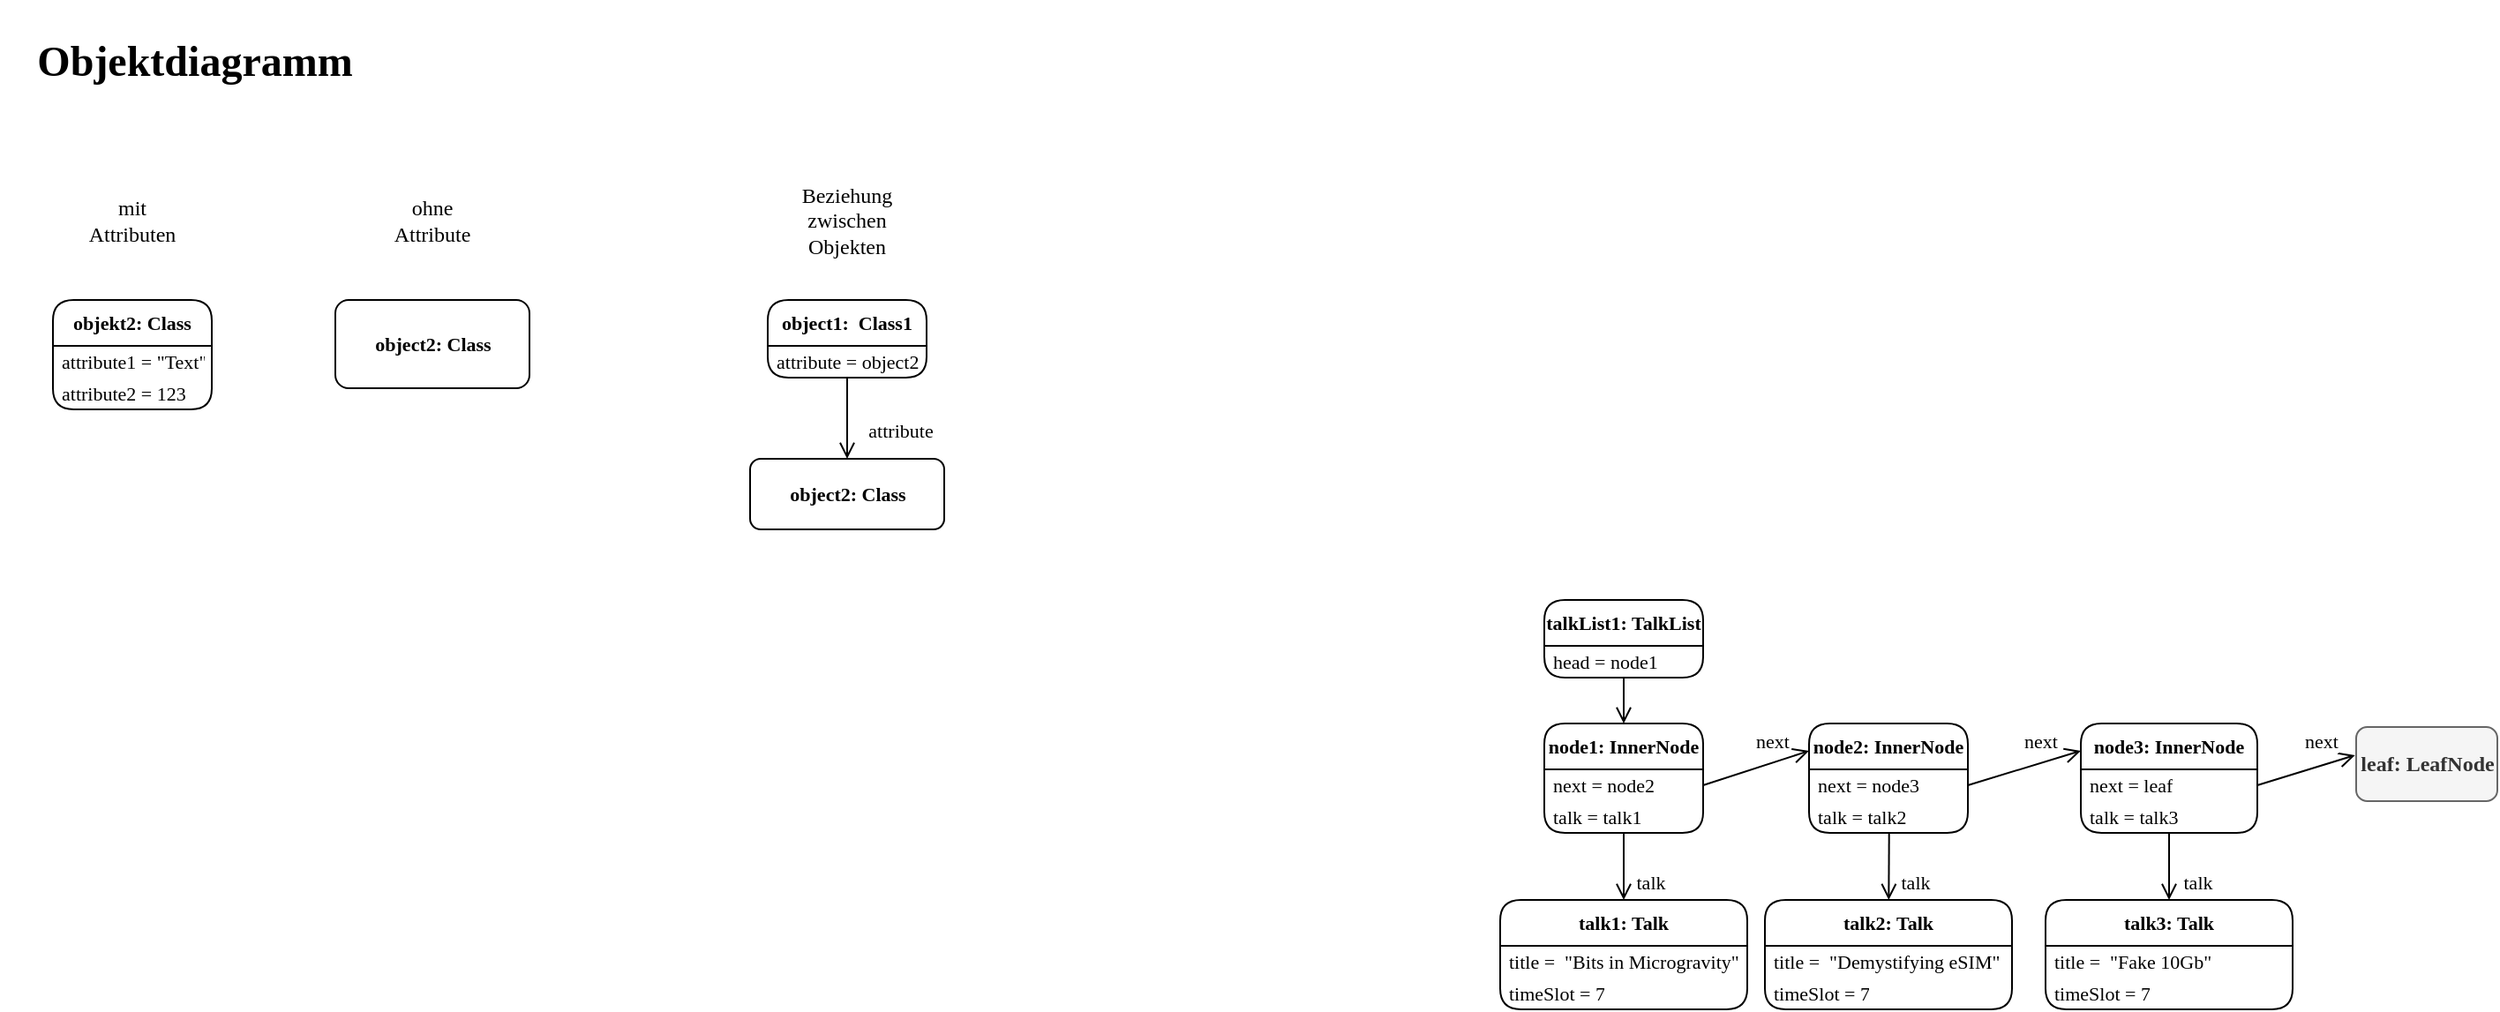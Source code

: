 <mxfile>
    <diagram id="rLTFirSggqk5s6QhS6uG" name="Page-1">
        <mxGraphModel dx="2528" dy="876" grid="1" gridSize="10" guides="1" tooltips="1" connect="1" arrows="1" fold="1" page="1" pageScale="1" pageWidth="827" pageHeight="1169" math="0" shadow="0">
            <root>
                <mxCell id="0"/>
                <mxCell id="1" parent="0"/>
                <mxCell id="91" value="leaf: LeafNode" style="html=1;rounded=1;fontFamily=Alegreya Sans;fontSource=https%3A%2F%2Ffonts.googleapis.com%2Fcss%3Ffamily%3DAlegreya%2BSans;fontStyle=1;fillColor=#f5f5f5;strokeColor=#666666;fontColor=#333333;" vertex="1" parent="1">
                    <mxGeometry x="545" y="442" width="80" height="42" as="geometry"/>
                </mxCell>
                <mxCell id="92" value="node1: InnerNode" style="swimlane;fontStyle=1;align=center;verticalAlign=top;childLayout=stackLayout;horizontal=1;startSize=26;horizontalStack=0;resizeParent=1;resizeParentMax=0;resizeLast=0;collapsible=1;marginBottom=0;fontFamily=Alegreya Sans;fontSize=11;rounded=1;gradientColor=none;swimlaneFillColor=none;fontSource=https%3A%2F%2Ffonts.googleapis.com%2Fcss%3Ffamily%3DAlegreya%2BSans;connectable=1;resizable=1;" vertex="1" parent="1">
                    <mxGeometry x="85" y="440" width="90" height="62" as="geometry">
                        <mxRectangle x="60" y="120" width="80" height="30" as="alternateBounds"/>
                    </mxGeometry>
                </mxCell>
                <mxCell id="93" value="next = node2" style="text;strokeColor=none;fillColor=none;align=left;verticalAlign=middle;spacingLeft=3;spacingRight=4;overflow=hidden;rotatable=0;points=[[0,0.5],[1,0.5]];portConstraint=eastwest;fontFamily=Alegreya;fontSize=11;fontStyle=0;html=1;imageWidth=24;imageHeight=24;comic=0;imageAspect=0;" vertex="1" parent="92">
                    <mxGeometry y="26" width="90" height="18" as="geometry"/>
                </mxCell>
                <mxCell id="94" value="talk = talk1" style="text;strokeColor=none;fillColor=none;align=left;verticalAlign=middle;spacingLeft=3;spacingRight=4;overflow=hidden;rotatable=0;points=[[0,0.5],[1,0.5]];portConstraint=eastwest;fontFamily=Alegreya;fontSize=11;fontStyle=0;html=1;imageWidth=24;imageHeight=24;comic=0;imageAspect=0;" vertex="1" parent="92">
                    <mxGeometry y="44" width="90" height="18" as="geometry"/>
                </mxCell>
                <mxCell id="95" value="" style="endArrow=open;endFill=1;endSize=7;html=1;fontFamily=Alegreya Sans;fontSource=https%3A%2F%2Ffonts.googleapis.com%2Fcss%3Ffamily%3DAlegreya%2BSans;exitX=1;exitY=0.5;exitDx=0;exitDy=0;entryX=0;entryY=0.25;entryDx=0;entryDy=0;" edge="1" parent="1" source="93" target="97">
                    <mxGeometry width="160" relative="1" as="geometry">
                        <mxPoint x="235" y="610.0" as="sourcePoint"/>
                        <mxPoint x="245" y="451" as="targetPoint"/>
                    </mxGeometry>
                </mxCell>
                <mxCell id="96" value="&lt;font data-font-src=&quot;https://fonts.googleapis.com/css?family=Alegreya&quot; face=&quot;Alegreya&quot;&gt;next&lt;/font&gt;" style="edgeLabel;html=1;align=center;verticalAlign=middle;resizable=0;points=[];" vertex="1" connectable="0" parent="95">
                    <mxGeometry x="0.268" y="1" relative="1" as="geometry">
                        <mxPoint x="1" y="-12" as="offset"/>
                    </mxGeometry>
                </mxCell>
                <mxCell id="97" value="node2: InnerNode" style="swimlane;fontStyle=1;align=center;verticalAlign=top;childLayout=stackLayout;horizontal=1;startSize=26;horizontalStack=0;resizeParent=1;resizeParentMax=0;resizeLast=0;collapsible=1;marginBottom=0;fontFamily=Alegreya Sans;fontSize=11;rounded=1;gradientColor=none;swimlaneFillColor=none;fontSource=https%3A%2F%2Ffonts.googleapis.com%2Fcss%3Ffamily%3DAlegreya%2BSans;connectable=1;resizable=1;" vertex="1" parent="1">
                    <mxGeometry x="235" y="440" width="90" height="62" as="geometry">
                        <mxRectangle x="170" y="120" width="80" height="30" as="alternateBounds"/>
                    </mxGeometry>
                </mxCell>
                <mxCell id="98" value="next = node3" style="text;strokeColor=none;fillColor=none;align=left;verticalAlign=middle;spacingLeft=3;spacingRight=4;overflow=hidden;rotatable=0;points=[[0,0.5],[1,0.5]];portConstraint=eastwest;fontFamily=Alegreya;fontSize=11;fontStyle=0;html=1;imageWidth=24;imageHeight=24;comic=0;imageAspect=0;" vertex="1" parent="97">
                    <mxGeometry y="26" width="90" height="18" as="geometry"/>
                </mxCell>
                <mxCell id="99" value="talk = talk2" style="text;strokeColor=none;fillColor=none;align=left;verticalAlign=middle;spacingLeft=3;spacingRight=4;overflow=hidden;rotatable=0;points=[[0,0.5],[1,0.5]];portConstraint=eastwest;fontFamily=Alegreya;fontSize=11;fontStyle=0;html=1;imageWidth=24;imageHeight=24;comic=0;imageAspect=0;" vertex="1" parent="97">
                    <mxGeometry y="44" width="90" height="18" as="geometry"/>
                </mxCell>
                <mxCell id="100" value="node3: InnerNode" style="swimlane;fontStyle=1;align=center;verticalAlign=top;childLayout=stackLayout;horizontal=1;startSize=26;horizontalStack=0;resizeParent=1;resizeParentMax=0;resizeLast=0;collapsible=1;marginBottom=0;fontFamily=Alegreya Sans;fontSize=11;rounded=1;gradientColor=none;swimlaneFillColor=none;fontSource=https%3A%2F%2Ffonts.googleapis.com%2Fcss%3Ffamily%3DAlegreya%2BSans;connectable=1;resizable=1;" vertex="1" parent="1">
                    <mxGeometry x="389" y="440" width="100" height="62" as="geometry">
                        <mxRectangle x="280" y="120" width="80" height="30" as="alternateBounds"/>
                    </mxGeometry>
                </mxCell>
                <mxCell id="101" value="next = leaf" style="text;strokeColor=none;fillColor=none;align=left;verticalAlign=middle;spacingLeft=3;spacingRight=4;overflow=hidden;rotatable=0;points=[[0,0.5],[1,0.5]];portConstraint=eastwest;fontFamily=Alegreya;fontSize=11;fontStyle=0;html=1;imageWidth=24;imageHeight=24;comic=0;imageAspect=0;" vertex="1" parent="100">
                    <mxGeometry y="26" width="100" height="18" as="geometry"/>
                </mxCell>
                <mxCell id="102" value="talk = talk3" style="text;strokeColor=none;fillColor=none;align=left;verticalAlign=middle;spacingLeft=3;spacingRight=4;overflow=hidden;rotatable=0;points=[[0,0.5],[1,0.5]];portConstraint=eastwest;fontFamily=Alegreya;fontSize=11;fontStyle=0;html=1;imageWidth=24;imageHeight=24;comic=0;imageAspect=0;" vertex="1" parent="100">
                    <mxGeometry y="44" width="100" height="18" as="geometry"/>
                </mxCell>
                <mxCell id="103" value="" style="endArrow=open;endFill=1;endSize=7;html=1;fontFamily=Alegreya Sans;fontSource=https%3A%2F%2Ffonts.googleapis.com%2Fcss%3Ffamily%3DAlegreya%2BSans;exitX=1;exitY=0.5;exitDx=0;exitDy=0;entryX=0;entryY=0.25;entryDx=0;entryDy=0;" edge="1" parent="1" source="98" target="100">
                    <mxGeometry width="160" relative="1" as="geometry">
                        <mxPoint x="175" y="485" as="sourcePoint"/>
                        <mxPoint x="205" y="461" as="targetPoint"/>
                    </mxGeometry>
                </mxCell>
                <mxCell id="104" value="next" style="edgeLabel;html=1;align=center;verticalAlign=middle;resizable=0;points=[];fontFamily=Alegreya;" vertex="1" connectable="0" parent="103">
                    <mxGeometry x="0.263" y="1" relative="1" as="geometry">
                        <mxPoint y="-12" as="offset"/>
                    </mxGeometry>
                </mxCell>
                <mxCell id="105" value="next" style="endArrow=open;endFill=1;endSize=7;html=1;fontFamily=Alegreya Sans;fontSource=https%3A%2F%2Ffonts.googleapis.com%2Fcss%3Ffamily%3DAlegreya%2BSans;exitX=1;exitY=0.5;exitDx=0;exitDy=0;entryX=-0.008;entryY=0.381;entryDx=0;entryDy=0;entryPerimeter=0;" edge="1" parent="1" source="101" target="91">
                    <mxGeometry x="0.442" y="13" width="160" relative="1" as="geometry">
                        <mxPoint x="295" y="485" as="sourcePoint"/>
                        <mxPoint x="424.37" y="452.44" as="targetPoint"/>
                        <mxPoint as="offset"/>
                    </mxGeometry>
                </mxCell>
                <mxCell id="106" value="talk" style="endArrow=open;endFill=1;endSize=7;html=1;fontFamily=Alegreya Sans;fontSource=https%3A%2F%2Ffonts.googleapis.com%2Fcss%3Ffamily%3DAlegreya%2BSans;" edge="1" parent="1" source="94" target="112">
                    <mxGeometry x="0.474" y="15" width="160" relative="1" as="geometry">
                        <mxPoint x="95" y="510" as="sourcePoint"/>
                        <mxPoint x="130" y="530" as="targetPoint"/>
                        <mxPoint as="offset"/>
                    </mxGeometry>
                </mxCell>
                <mxCell id="107" value="talk" style="endArrow=open;endFill=1;endSize=7;html=1;fontFamily=Alegreya Sans;fontSource=https%3A%2F%2Ffonts.googleapis.com%2Fcss%3Ffamily%3DAlegreya%2BSans;exitX=0.504;exitY=1.019;exitDx=0;exitDy=0;exitPerimeter=0;" edge="1" parent="1" source="99" target="115">
                    <mxGeometry x="0.465" y="15" width="160" relative="1" as="geometry">
                        <mxPoint x="140" y="512" as="sourcePoint"/>
                        <mxPoint x="240" y="530" as="targetPoint"/>
                        <mxPoint as="offset"/>
                    </mxGeometry>
                </mxCell>
                <mxCell id="108" value="talk" style="endArrow=open;endFill=1;endSize=7;html=1;fontFamily=Alegreya Sans;fontSource=https%3A%2F%2Ffonts.googleapis.com%2Fcss%3Ffamily%3DAlegreya%2BSans;" edge="1" parent="1" source="100" target="118">
                    <mxGeometry x="0.474" y="16" width="160" relative="1" as="geometry">
                        <mxPoint x="150" y="522" as="sourcePoint"/>
                        <mxPoint x="355" y="530" as="targetPoint"/>
                        <mxPoint as="offset"/>
                    </mxGeometry>
                </mxCell>
                <mxCell id="109" value="talkList1: TalkList" style="swimlane;fontStyle=1;align=center;verticalAlign=top;childLayout=stackLayout;horizontal=1;startSize=26;horizontalStack=0;resizeParent=1;resizeParentMax=0;resizeLast=0;collapsible=1;marginBottom=0;fontFamily=Alegreya Sans;fontSize=11;rounded=1;gradientColor=none;swimlaneFillColor=none;fontSource=https%3A%2F%2Ffonts.googleapis.com%2Fcss%3Ffamily%3DAlegreya%2BSans;connectable=1;resizable=1;" vertex="1" parent="1">
                    <mxGeometry x="85" y="370" width="90" height="44" as="geometry">
                        <mxRectangle x="60" y="120" width="80" height="30" as="alternateBounds"/>
                    </mxGeometry>
                </mxCell>
                <mxCell id="110" value="head = node1" style="text;strokeColor=none;fillColor=none;align=left;verticalAlign=middle;spacingLeft=3;spacingRight=4;overflow=hidden;rotatable=0;points=[[0,0.5],[1,0.5]];portConstraint=eastwest;fontFamily=Alegreya;fontSize=11;fontStyle=0;html=1;imageWidth=24;imageHeight=24;comic=0;imageAspect=0;" vertex="1" parent="109">
                    <mxGeometry y="26" width="90" height="18" as="geometry"/>
                </mxCell>
                <mxCell id="111" value="" style="endArrow=open;endFill=1;endSize=7;html=1;fontFamily=Alegreya Sans;fontSource=https%3A%2F%2Ffonts.googleapis.com%2Fcss%3Ffamily%3DAlegreya%2BSans;" edge="1" parent="1" source="109" target="92">
                    <mxGeometry width="160" relative="1" as="geometry">
                        <mxPoint x="140" y="512" as="sourcePoint"/>
                        <mxPoint x="140" y="540" as="targetPoint"/>
                    </mxGeometry>
                </mxCell>
                <mxCell id="112" value="talk1: Talk" style="swimlane;fontStyle=1;align=center;verticalAlign=top;childLayout=stackLayout;horizontal=1;startSize=26;horizontalStack=0;resizeParent=1;resizeParentMax=0;resizeLast=0;collapsible=1;marginBottom=0;fontFamily=Alegreya Sans;fontSize=11;rounded=1;gradientColor=none;swimlaneFillColor=none;fontSource=https%3A%2F%2Ffonts.googleapis.com%2Fcss%3Ffamily%3DAlegreya%2BSans;connectable=1;resizable=1;" vertex="1" parent="1">
                    <mxGeometry x="60" y="540" width="140" height="62" as="geometry">
                        <mxRectangle x="60" y="120" width="80" height="30" as="alternateBounds"/>
                    </mxGeometry>
                </mxCell>
                <mxCell id="113" value="title =&amp;nbsp; &quot;Bits in Microgravity&quot;&lt;span style=&quot;color: rgba(0, 0, 0, 0); font-family: monospace; font-size: 0px;&quot;&gt;%3CmxGraphModel%3E%3Croot%3E%3CmxCell%20id%3D%220%22%2F%3E%3CmxCell%20id%3D%221%22%20parent%3D%220%22%2F%3E%3CmxCell%20id%3D%222%22%20value%3D%22node1%3A%20InnerNode%22%20style%3D%22swimlane%3BfontStyle%3D1%3Balign%3Dcenter%3BverticalAlign%3Dtop%3BchildLayout%3DstackLayout%3Bhorizontal%3D1%3BstartSize%3D26%3BhorizontalStack%3D0%3BresizeParent%3D1%3BresizeParentMax%3D0%3BresizeLast%3D0%3Bcollapsible%3D1%3BmarginBottom%3D0%3BfontFamily%3DAlegreya%20Sans%3BfontSize%3D11%3Brounded%3D1%3BgradientColor%3Dnone%3BswimlaneFillColor%3Dnone%3BfontSource%3Dhttps%253A%252F%252Ffonts.googleapis.com%252Fcss%253Ffamily%253DAlegreya%252BSans%3Bconnectable%3D1%3Bresizable%3D1%3B%22%20vertex%3D%221%22%20parent%3D%221%22%3E%3CmxGeometry%20x%3D%2260%22%20y%3D%22120%22%20width%3D%2290%22%20height%3D%2262%22%20as%3D%22geometry%22%3E%3CmxRectangle%20x%3D%2260%22%20y%3D%22120%22%20width%3D%2280%22%20height%3D%2230%22%20as%3D%22alternateBounds%22%2F%3E%3C%2FmxGeometry%3E%3C%2FmxCell%3E%3CmxCell%20id%3D%223%22%20value%3D%22next%22%20style%3D%22text%3BstrokeColor%3Dnone%3BfillColor%3Dnone%3Balign%3Dleft%3BverticalAlign%3Dmiddle%3BspacingLeft%3D3%3BspacingRight%3D4%3Boverflow%3Dhidden%3Brotatable%3D0%3Bpoints%3D%5B%5B0%2C0.5%5D%2C%5B1%2C0.5%5D%5D%3BportConstraint%3Deastwest%3BfontFamily%3DAlegreya%3BfontSize%3D11%3BfontStyle%3D0%3Bhtml%3D1%3BimageWidth%3D24%3BimageHeight%3D24%3Bcomic%3D0%3BimageAspect%3D0%3B%22%20vertex%3D%221%22%20parent%3D%222%22%3E%3CmxGeometry%20y%3D%2226%22%20width%3D%2290%22%20height%3D%2218%22%20as%3D%22geometry%22%2F%3E%3C%2FmxCell%3E%3CmxCell%20id%3D%224%22%20value%3D%22data%22%20style%3D%22text%3BstrokeColor%3Dnone%3BfillColor%3Dnone%3Balign%3Dleft%3BverticalAlign%3Dmiddle%3BspacingLeft%3D3%3BspacingRight%3D4%3Boverflow%3Dhidden%3Brotatable%3D0%3Bpoints%3D%5B%5B0%2C0.5%5D%2C%5B1%2C0.5%5D%5D%3BportConstraint%3Deastwest%3BfontFamily%3DAlegreya%3BfontSize%3D11%3BfontStyle%3D0%3Bhtml%3D1%3BimageWidth%3D24%3BimageHeight%3D24%3Bcomic%3D0%3BimageAspect%3D0%3B%22%20vertex%3D%221%22%20parent%3D%222%22%3E%3CmxGeometry%20y%3D%2244%22%20width%3D%2290%22%20height%3D%2218%22%20as%3D%22geometry%22%2F%3E%3C%2FmxCell%3E%3C%2Froot%3E%3C%2FmxGraphModel&lt;/span&gt;" style="text;strokeColor=none;fillColor=none;align=left;verticalAlign=middle;spacingLeft=3;spacingRight=4;overflow=hidden;rotatable=0;points=[[0,0.5],[1,0.5]];portConstraint=eastwest;fontFamily=Alegreya;fontSize=11;fontStyle=0;html=1;imageWidth=24;imageHeight=24;comic=0;imageAspect=0;" vertex="1" parent="112">
                    <mxGeometry y="26" width="140" height="18" as="geometry"/>
                </mxCell>
                <mxCell id="114" value="timeSlot = 7" style="text;strokeColor=none;fillColor=none;align=left;verticalAlign=middle;spacingLeft=3;spacingRight=4;overflow=hidden;rotatable=0;points=[[0,0.5],[1,0.5]];portConstraint=eastwest;fontFamily=Alegreya;fontSize=11;fontStyle=0;html=1;imageWidth=24;imageHeight=24;comic=0;imageAspect=0;" vertex="1" parent="112">
                    <mxGeometry y="44" width="140" height="18" as="geometry"/>
                </mxCell>
                <mxCell id="115" value="talk2: Talk" style="swimlane;fontStyle=1;align=center;verticalAlign=top;childLayout=stackLayout;horizontal=1;startSize=26;horizontalStack=0;resizeParent=1;resizeParentMax=0;resizeLast=0;collapsible=1;marginBottom=0;fontFamily=Alegreya Sans;fontSize=11;rounded=1;gradientColor=none;swimlaneFillColor=none;fontSource=https%3A%2F%2Ffonts.googleapis.com%2Fcss%3Ffamily%3DAlegreya%2BSans;connectable=1;resizable=1;" vertex="1" parent="1">
                    <mxGeometry x="210" y="540" width="140" height="62" as="geometry">
                        <mxRectangle x="60" y="120" width="80" height="30" as="alternateBounds"/>
                    </mxGeometry>
                </mxCell>
                <mxCell id="116" value="title =&amp;nbsp; &quot;Demystifying eSIM&quot;&lt;span style=&quot;color: rgba(0, 0, 0, 0); font-family: monospace; font-size: 0px;&quot;&gt;%3CmxGraphModel%3E%3Croot%3E%3CmxCell%20id%3D%220%22%2F%3E%3CmxCell%20id%3D%221%22%20parent%3D%220%22%2F%3E%3CmxCell%20id%3D%222%22%20value%3D%22node1%3A%20InnerNode%22%20style%3D%22swimlane%3BfontStyle%3D1%3Balign%3Dcenter%3BverticalAlign%3Dtop%3BchildLayout%3DstackLayout%3Bhorizontal%3D1%3BstartSize%3D26%3BhorizontalStack%3D0%3BresizeParent%3D1%3BresizeParentMax%3D0%3BresizeLast%3D0%3Bcollapsible%3D1%3BmarginBottom%3D0%3BfontFamily%3DAlegreya%20Sans%3BfontSize%3D11%3Brounded%3D1%3BgradientColor%3Dnone%3BswimlaneFillColor%3Dnone%3BfontSource%3Dhttps%253A%252F%252Ffonts.googleapis.com%252Fcss%253Ffamily%253DAlegreya%252BSans%3Bconnectable%3D1%3Bresizable%3D1%3B%22%20vertex%3D%221%22%20parent%3D%221%22%3E%3CmxGeometry%20x%3D%2260%22%20y%3D%22120%22%20width%3D%2290%22%20height%3D%2262%22%20as%3D%22geometry%22%3E%3CmxRectangle%20x%3D%2260%22%20y%3D%22120%22%20width%3D%2280%22%20height%3D%2230%22%20as%3D%22alternateBounds%22%2F%3E%3C%2FmxGeometry%3E%3C%2FmxCell%3E%3CmxCell%20id%3D%223%22%20value%3D%22next%22%20style%3D%22text%3BstrokeColor%3Dnone%3BfillColor%3Dnone%3Balign%3Dleft%3BverticalAlign%3Dmiddle%3BspacingLeft%3D3%3BspacingRight%3D4%3Boverflow%3Dhidden%3Brotatable%3D0%3Bpoints%3D%5B%5B0%2C0.5%5D%2C%5B1%2C0.5%5D%5D%3BportConstraint%3Deastwest%3BfontFamily%3DAlegreya%3BfontSize%3D11%3BfontStyle%3D0%3Bhtml%3D1%3BimageWidth%3D24%3BimageHeight%3D24%3Bcomic%3D0%3BimageAspect%3D0%3B%22%20vertex%3D%221%22%20parent%3D%222%22%3E%3CmxGeometry%20y%3D%2226%22%20width%3D%2290%22%20height%3D%2218%22%20as%3D%22geometry%22%2F%3E%3C%2FmxCell%3E%3CmxCell%20id%3D%224%22%20value%3D%22data%22%20style%3D%22text%3BstrokeColor%3Dnone%3BfillColor%3Dnone%3Balign%3Dleft%3BverticalAlign%3Dmiddle%3BspacingLeft%3D3%3BspacingRight%3D4%3Boverflow%3Dhidden%3Brotatable%3D0%3Bpoints%3D%5B%5B0%2C0.5%5D%2C%5B1%2C0.5%5D%5D%3BportConstraint%3Deastwest%3BfontFamily%3DAlegreya%3BfontSize%3D11%3BfontStyle%3D0%3Bhtml%3D1%3BimageWidth%3D24%3BimageHeight%3D24%3Bcomic%3D0%3BimageAspect%3D0%3B%22%20vertex%3D%221%22%20parent%3D%222%22%3E%3CmxGeometry%20y%3D%2244%22%20width%3D%2290%22%20height%3D%2218%22%20as%3D%22geometry%22%2F%3E%3C%2FmxCell%3E%3C%2Froot%3E%3C%2FmxGraphModel&lt;/span&gt;" style="text;strokeColor=none;fillColor=none;align=left;verticalAlign=middle;spacingLeft=3;spacingRight=4;overflow=hidden;rotatable=0;points=[[0,0.5],[1,0.5]];portConstraint=eastwest;fontFamily=Alegreya;fontSize=11;fontStyle=0;html=1;imageWidth=24;imageHeight=24;comic=0;imageAspect=0;" vertex="1" parent="115">
                    <mxGeometry y="26" width="140" height="18" as="geometry"/>
                </mxCell>
                <mxCell id="117" value="timeSlot = 7" style="text;strokeColor=none;fillColor=none;align=left;verticalAlign=middle;spacingLeft=3;spacingRight=4;overflow=hidden;rotatable=0;points=[[0,0.5],[1,0.5]];portConstraint=eastwest;fontFamily=Alegreya;fontSize=11;fontStyle=0;html=1;imageWidth=24;imageHeight=24;comic=0;imageAspect=0;" vertex="1" parent="115">
                    <mxGeometry y="44" width="140" height="18" as="geometry"/>
                </mxCell>
                <mxCell id="118" value="talk3: Talk" style="swimlane;fontStyle=1;align=center;verticalAlign=top;childLayout=stackLayout;horizontal=1;startSize=26;horizontalStack=0;resizeParent=1;resizeParentMax=0;resizeLast=0;collapsible=1;marginBottom=0;fontFamily=Alegreya Sans;fontSize=11;rounded=1;gradientColor=none;swimlaneFillColor=none;fontSource=https%3A%2F%2Ffonts.googleapis.com%2Fcss%3Ffamily%3DAlegreya%2BSans;connectable=1;resizable=1;" vertex="1" parent="1">
                    <mxGeometry x="369" y="540" width="140" height="62" as="geometry">
                        <mxRectangle x="60" y="120" width="80" height="30" as="alternateBounds"/>
                    </mxGeometry>
                </mxCell>
                <mxCell id="119" value="title =&amp;nbsp; &quot;Fake 10Gb&quot;&lt;span style=&quot;color: rgba(0, 0, 0, 0); font-family: monospace; font-size: 0px;&quot;&gt;%3CmxGraphModel%3E%3Croot%3E%3CmxCell%20id%3D%220%22%2F%3E%3CmxCell%20id%3D%221%22%20parent%3D%220%22%2F%3E%3CmxCell%20id%3D%222%22%20value%3D%22node1%3A%20InnerNode%22%20style%3D%22swimlane%3BfontStyle%3D1%3Balign%3Dcenter%3BverticalAlign%3Dtop%3BchildLayout%3DstackLayout%3Bhorizontal%3D1%3BstartSize%3D26%3BhorizontalStack%3D0%3BresizeParent%3D1%3BresizeParentMax%3D0%3BresizeLast%3D0%3Bcollapsible%3D1%3BmarginBottom%3D0%3BfontFamily%3DAlegreya%20Sans%3BfontSize%3D11%3Brounded%3D1%3BgradientColor%3Dnone%3BswimlaneFillColor%3Dnone%3BfontSource%3Dhttps%253A%252F%252Ffonts.googleapis.com%252Fcss%253Ffamily%253DAlegreya%252BSans%3Bconnectable%3D1%3Bresizable%3D1%3B%22%20vertex%3D%221%22%20parent%3D%221%22%3E%3CmxGeometry%20x%3D%2260%22%20y%3D%22120%22%20width%3D%2290%22%20height%3D%2262%22%20as%3D%22geometry%22%3E%3CmxRectangle%20x%3D%2260%22%20y%3D%22120%22%20width%3D%2280%22%20height%3D%2230%22%20as%3D%22alternateBounds%22%2F%3E%3C%2FmxGeometry%3E%3C%2FmxCell%3E%3CmxCell%20id%3D%223%22%20value%3D%22next%22%20style%3D%22text%3BstrokeColor%3Dnone%3BfillColor%3Dnone%3Balign%3Dleft%3BverticalAlign%3Dmiddle%3BspacingLeft%3D3%3BspacingRight%3D4%3Boverflow%3Dhidden%3Brotatable%3D0%3Bpoints%3D%5B%5B0%2C0.5%5D%2C%5B1%2C0.5%5D%5D%3BportConstraint%3Deastwest%3BfontFamily%3DAlegreya%3BfontSize%3D11%3BfontStyle%3D0%3Bhtml%3D1%3BimageWidth%3D24%3BimageHeight%3D24%3Bcomic%3D0%3BimageAspect%3D0%3B%22%20vertex%3D%221%22%20parent%3D%222%22%3E%3CmxGeometry%20y%3D%2226%22%20width%3D%2290%22%20height%3D%2218%22%20as%3D%22geometry%22%2F%3E%3C%2FmxCell%3E%3CmxCell%20id%3D%224%22%20value%3D%22data%22%20style%3D%22text%3BstrokeColor%3Dnone%3BfillColor%3Dnone%3Balign%3Dleft%3BverticalAlign%3Dmiddle%3BspacingLeft%3D3%3BspacingRight%3D4%3Boverflow%3Dhidden%3Brotatable%3D0%3Bpoints%3D%5B%5B0%2C0.5%5D%2C%5B1%2C0.5%5D%5D%3BportConstraint%3Deastwest%3BfontFamily%3DAlegreya%3BfontSize%3D11%3BfontStyle%3D0%3Bhtml%3D1%3BimageWidth%3D24%3BimageHeight%3D24%3Bcomic%3D0%3BimageAspect%3D0%3B%22%20vertex%3D%221%22%20parent%3D%222%22%3E%3CmxGeometry%20y%3D%2244%22%20width%3D%2290%22%20height%3D%2218%22%20as%3D%22geometry%22%2F%3E%3C%2FmxCell%3E%3C%2Froot%3E%3C%2FmxGraphModel&lt;/span&gt;" style="text;strokeColor=none;fillColor=none;align=left;verticalAlign=middle;spacingLeft=3;spacingRight=4;overflow=hidden;rotatable=0;points=[[0,0.5],[1,0.5]];portConstraint=eastwest;fontFamily=Alegreya;fontSize=11;fontStyle=0;html=1;imageWidth=24;imageHeight=24;comic=0;imageAspect=0;" vertex="1" parent="118">
                    <mxGeometry y="26" width="140" height="18" as="geometry"/>
                </mxCell>
                <mxCell id="120" value="timeSlot = 7" style="text;strokeColor=none;fillColor=none;align=left;verticalAlign=middle;spacingLeft=3;spacingRight=4;overflow=hidden;rotatable=0;points=[[0,0.5],[1,0.5]];portConstraint=eastwest;fontFamily=Alegreya;fontSize=11;fontStyle=0;html=1;imageWidth=24;imageHeight=24;comic=0;imageAspect=0;" vertex="1" parent="118">
                    <mxGeometry y="44" width="140" height="18" as="geometry"/>
                </mxCell>
                <mxCell id="121" value="&lt;font face=&quot;Alegreya Sans&quot;&gt;Objektdiagramm&lt;br&gt;&lt;/font&gt;" style="text;strokeColor=none;fillColor=none;html=1;fontSize=24;fontStyle=1;verticalAlign=middle;align=center;" vertex="1" parent="1">
                    <mxGeometry x="-790" y="30" width="220" height="70" as="geometry"/>
                </mxCell>
                <mxCell id="122" value="objekt2: Class" style="swimlane;fontStyle=1;align=center;verticalAlign=top;childLayout=stackLayout;horizontal=1;startSize=26;horizontalStack=0;resizeParent=1;resizeParentMax=0;resizeLast=0;collapsible=1;marginBottom=0;fontFamily=Alegreya Sans;fontSize=11;rounded=1;gradientColor=none;swimlaneFillColor=none;fontSource=https%3A%2F%2Ffonts.googleapis.com%2Fcss%3Ffamily%3DAlegreya%2BSans;connectable=1;resizable=1;" vertex="1" parent="1">
                    <mxGeometry x="-760" y="200" width="90" height="62" as="geometry">
                        <mxRectangle x="60" y="120" width="80" height="30" as="alternateBounds"/>
                    </mxGeometry>
                </mxCell>
                <mxCell id="123" value="attribute1 = &quot;Text&quot;" style="text;strokeColor=none;fillColor=none;align=left;verticalAlign=middle;spacingLeft=3;spacingRight=4;overflow=hidden;rotatable=0;points=[[0,0.5],[1,0.5]];portConstraint=eastwest;fontFamily=Alegreya;fontSize=11;fontStyle=0;html=1;imageWidth=24;imageHeight=24;comic=0;imageAspect=0;" vertex="1" parent="122">
                    <mxGeometry y="26" width="90" height="18" as="geometry"/>
                </mxCell>
                <mxCell id="124" value="attribute2 = 123" style="text;strokeColor=none;fillColor=none;align=left;verticalAlign=middle;spacingLeft=3;spacingRight=4;overflow=hidden;rotatable=0;points=[[0,0.5],[1,0.5]];portConstraint=eastwest;fontFamily=Alegreya;fontSize=11;fontStyle=0;html=1;imageWidth=24;imageHeight=24;comic=0;imageAspect=0;" vertex="1" parent="122">
                    <mxGeometry y="44" width="90" height="18" as="geometry"/>
                </mxCell>
                <mxCell id="125" value="object2: Class" style="html=1;fontFamily=Alegreya Sans;fontStyle=1;fontSize=11;fontSource=https%3A%2F%2Ffonts.googleapis.com%2Fcss%3Ffamily%3DAlegreya%2BSans;rounded=1;" vertex="1" parent="1">
                    <mxGeometry x="-600" y="200" width="110" height="50" as="geometry"/>
                </mxCell>
                <mxCell id="126" value="mit Attributen" style="text;html=1;strokeColor=none;fillColor=none;align=center;verticalAlign=middle;whiteSpace=wrap;rounded=0;fontFamily=Alegreya;" vertex="1" parent="1">
                    <mxGeometry x="-745" y="140" width="60" height="30" as="geometry"/>
                </mxCell>
                <mxCell id="127" value="ohne Attribute" style="text;html=1;strokeColor=none;fillColor=none;align=center;verticalAlign=middle;whiteSpace=wrap;rounded=0;fontFamily=Alegreya;" vertex="1" parent="1">
                    <mxGeometry x="-575" y="140" width="60" height="30" as="geometry"/>
                </mxCell>
                <mxCell id="128" value="object1:  Class1" style="swimlane;fontStyle=1;align=center;verticalAlign=top;childLayout=stackLayout;horizontal=1;startSize=26;horizontalStack=0;resizeParent=1;resizeParentMax=0;resizeLast=0;collapsible=1;marginBottom=0;fontFamily=Alegreya Sans;fontSize=11;rounded=1;gradientColor=none;swimlaneFillColor=none;fontSource=https%3A%2F%2Ffonts.googleapis.com%2Fcss%3Ffamily%3DAlegreya%2BSans;connectable=1;resizable=1;" vertex="1" parent="1">
                    <mxGeometry x="-355" y="200" width="90" height="44" as="geometry">
                        <mxRectangle x="60" y="120" width="80" height="30" as="alternateBounds"/>
                    </mxGeometry>
                </mxCell>
                <mxCell id="130" value="attribute = object2" style="text;strokeColor=none;fillColor=none;align=left;verticalAlign=middle;spacingLeft=3;spacingRight=4;overflow=hidden;rotatable=0;points=[[0,0.5],[1,0.5]];portConstraint=eastwest;fontFamily=Alegreya;fontSize=11;fontStyle=0;html=1;imageWidth=24;imageHeight=24;comic=0;imageAspect=0;" vertex="1" parent="128">
                    <mxGeometry y="26" width="90" height="18" as="geometry"/>
                </mxCell>
                <mxCell id="131" value="attribute" style="endArrow=open;endFill=1;endSize=7;html=1;fontFamily=Alegreya Sans;fontSource=https%3A%2F%2Ffonts.googleapis.com%2Fcss%3Ffamily%3DAlegreya%2BSans;" edge="1" parent="1" source="130" target="135">
                    <mxGeometry x="0.286" y="30" width="160" relative="1" as="geometry">
                        <mxPoint x="-345" y="270" as="sourcePoint"/>
                        <mxPoint x="-310" y="300" as="targetPoint"/>
                        <mxPoint as="offset"/>
                    </mxGeometry>
                </mxCell>
                <mxCell id="135" value="object2: Class" style="html=1;fontFamily=Alegreya Sans;fontStyle=1;fontSize=11;fontSource=https%3A%2F%2Ffonts.googleapis.com%2Fcss%3Ffamily%3DAlegreya%2BSans;rounded=1;" vertex="1" parent="1">
                    <mxGeometry x="-365" y="290" width="110" height="40" as="geometry"/>
                </mxCell>
                <mxCell id="137" value="Beziehung zwischen Objekten" style="text;html=1;strokeColor=none;fillColor=none;align=center;verticalAlign=middle;whiteSpace=wrap;rounded=0;fontFamily=Alegreya;" vertex="1" parent="1">
                    <mxGeometry x="-340" y="140" width="60" height="30" as="geometry"/>
                </mxCell>
            </root>
        </mxGraphModel>
    </diagram>
</mxfile>
